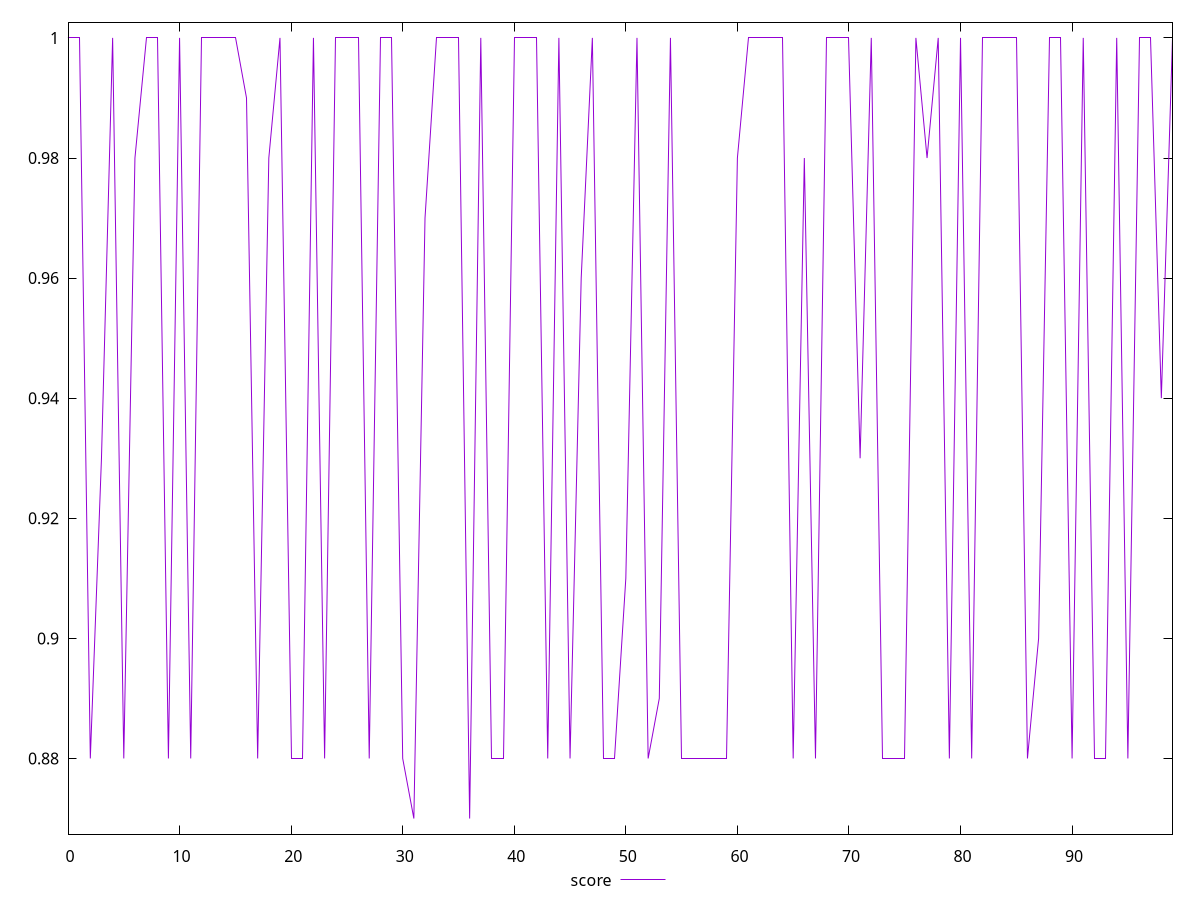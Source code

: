 reset

$score <<EOF
0 1
1 1
2 0.88
3 0.93
4 1
5 0.88
6 0.98
7 1
8 1
9 0.88
10 1
11 0.88
12 1
13 1
14 1
15 1
16 0.99
17 0.88
18 0.98
19 1
20 0.88
21 0.88
22 1
23 0.88
24 1
25 1
26 1
27 0.88
28 1
29 1
30 0.88
31 0.87
32 0.97
33 1
34 1
35 1
36 0.87
37 1
38 0.88
39 0.88
40 1
41 1
42 1
43 0.88
44 1
45 0.88
46 0.96
47 1
48 0.88
49 0.88
50 0.91
51 1
52 0.88
53 0.89
54 1
55 0.88
56 0.88
57 0.88
58 0.88
59 0.88
60 0.98
61 1
62 1
63 1
64 1
65 0.88
66 0.98
67 0.88
68 1
69 1
70 1
71 0.93
72 1
73 0.88
74 0.88
75 0.88
76 1
77 0.98
78 1
79 0.88
80 1
81 0.88
82 1
83 1
84 1
85 1
86 0.88
87 0.9
88 1
89 1
90 0.88
91 1
92 0.88
93 0.88
94 1
95 0.88
96 1
97 1
98 0.94
99 1
EOF

set key outside below
set xrange [0:99]
set yrange [0.8674:1.0026]
set trange [0.8674:1.0026]
set terminal svg size 640, 500 enhanced background rgb 'white'
set output "report_00013_2021-02-09T12-04-24.940Z/unminified-css/samples/pages/score/values.svg"

plot $score title "score" with line

reset
